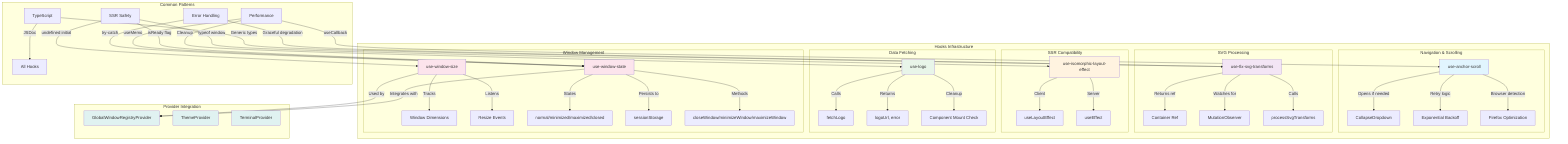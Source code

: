 graph TB
    subgraph "Hooks Infrastructure"
        subgraph "Navigation & Scrolling"
            AS[use-anchor-scroll]
            AS --> |"Opens if needed"| CD[CollapseDropdown]
            AS --> |"Retry logic"| EB[Exponential Backoff]
            AS --> |"Browser detection"| FF[Firefox Optimization]
        end

        subgraph "SVG Processing"
            FST[use-fix-svg-transforms]
            FST --> |"Returns ref"| REF[Container Ref]
            FST --> |"Watches for"| MO[MutationObserver]
            FST --> |"Calls"| PST[processSvgTransforms]
        end

        subgraph "SSR Compatibility"
            ILE[use-isomorphic-layout-effect]
            ILE --> |"Client"| ULE[useLayoutEffect]
            ILE --> |"Server"| UE[useEffect]
        end

        subgraph "Data Fetching"
            UL[use-logo]
            UL --> |"Calls"| FL[fetchLogo]
            UL --> |"Returns"| LS[logoUrl, error]
            UL --> |"Cleanup"| CM[Component Mount Check]
        end

        subgraph "Window Management"
            UWS[use-window-size]
            UWST[use-window-state]
            
            UWS --> |"Tracks"| WD[Window Dimensions]
            UWS --> |"Listens"| RE[Resize Events]
            
            UWST --> |"States"| WST[normal/minimized/maximized/closed]
            UWST --> |"Persists to"| SS[sessionStorage]
            UWST --> |"Methods"| WM[closeWindow/minimizeWindow/maximizeWindow]
        end
    end

    subgraph "Provider Integration"
        GWR[GlobalWindowRegistryProvider]
        TP[ThemeProvider]
        TP2[TerminalProvider]
        
        UWST --> |"Integrates with"| GWR
        UWS --> |"Used by"| GWR
    end

    subgraph "Common Patterns"
        SSR[SSR Safety]
        PERF[Performance]
        ERR[Error Handling]
        TS[TypeScript]
        
        SSR --> |"undefined initial"| UWS
        SSR --> |"isReady flag"| UWST
        SSR --> |"typeof window"| ILE
        
        PERF --> |"useCallback"| AS
        PERF --> |"useMemo"| UWST
        PERF --> |"Cleanup"| UL
        
        ERR --> |"try-catch"| UWST
        ERR --> |"Graceful degradation"| FST
        
        TS --> |"Generic types"| FST
        TS --> |"JSDoc"| All[All Hooks]
    end

    style AS fill:#e1f5fe
    style FST fill:#f3e5f5
    style ILE fill:#fff3e0
    style UL fill:#e8f5e9
    style UWS fill:#fce4ec
    style UWST fill:#fce4ec
    style GWR fill:#e0f2f1
    style TP fill:#e0f2f1
    style TP2 fill:#e0f2f1